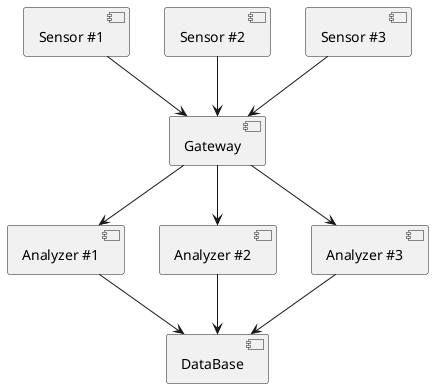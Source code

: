 @startuml

[Gateway] as G
[DataBase] as DB

[Sensor #1] --> G
[Sensor #2] --> G
[Sensor #3] --> G

G --> [Analyzer #1]
G --> [Analyzer #2]
G --> [Analyzer #3]

[Analyzer #1] --> DB
[Analyzer #2] --> DB
[Analyzer #3] --> DB

@enduml